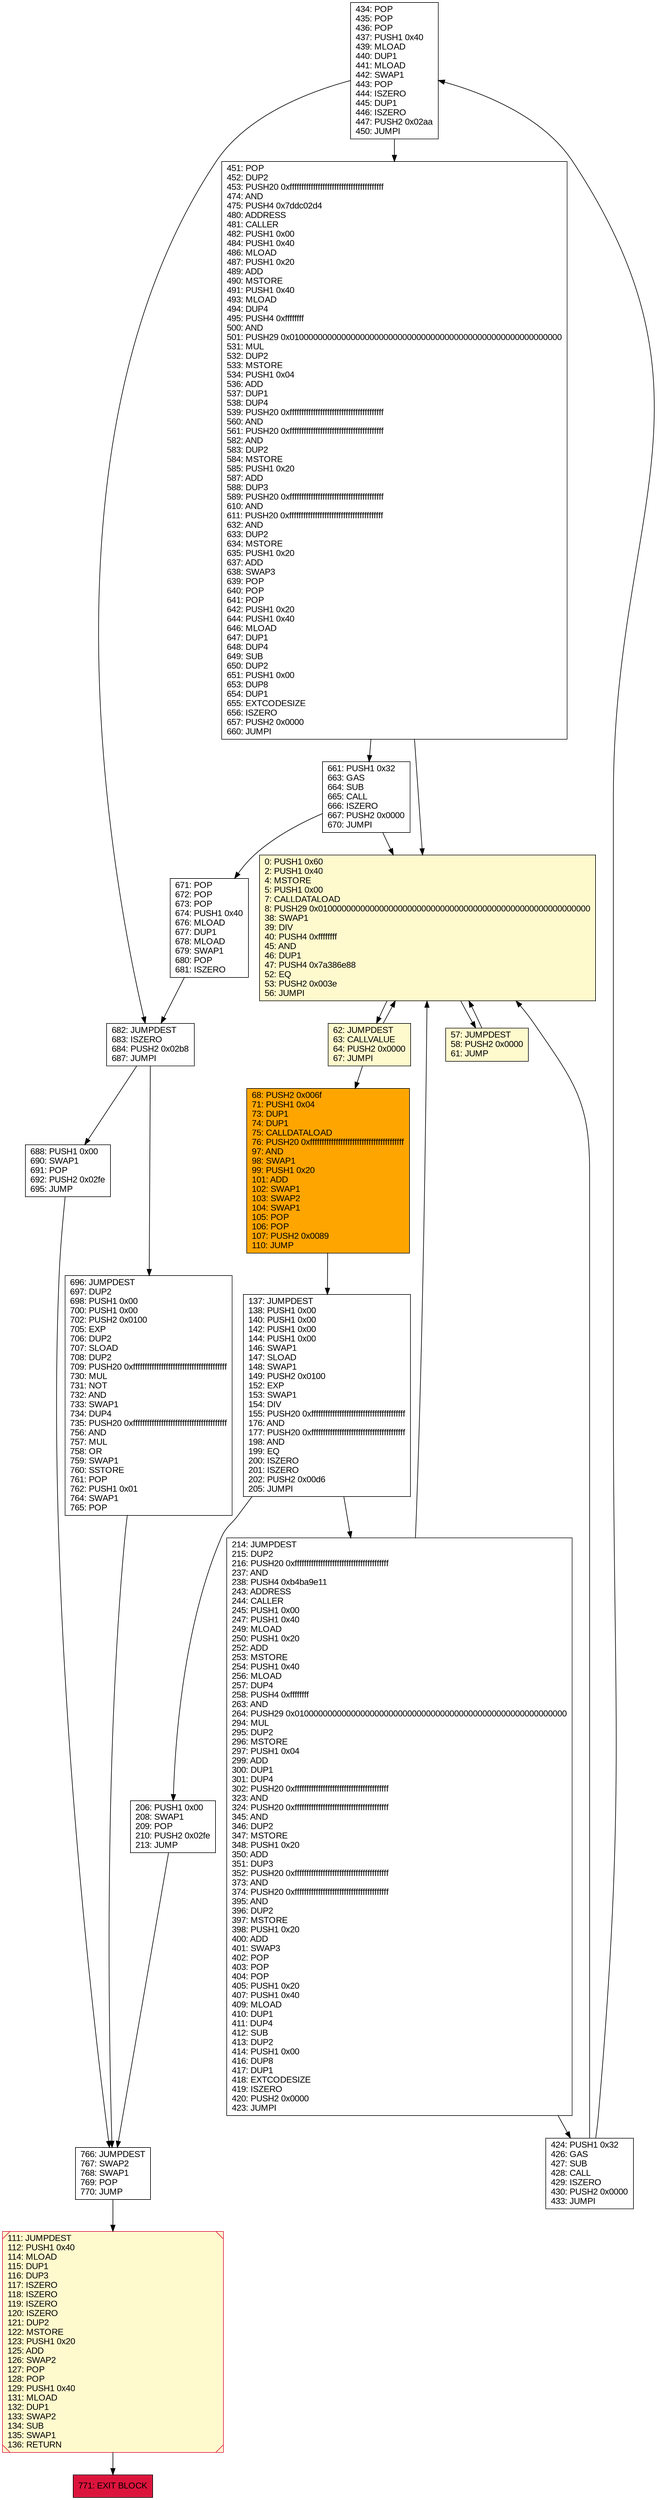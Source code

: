 digraph G {
bgcolor=transparent rankdir=UD;
node [shape=box style=filled color=black fillcolor=white fontname=arial fontcolor=black];
771 [label="771: EXIT BLOCK\l" fillcolor=crimson ];
434 [label="434: POP\l435: POP\l436: POP\l437: PUSH1 0x40\l439: MLOAD\l440: DUP1\l441: MLOAD\l442: SWAP1\l443: POP\l444: ISZERO\l445: DUP1\l446: ISZERO\l447: PUSH2 0x02aa\l450: JUMPI\l" ];
62 [label="62: JUMPDEST\l63: CALLVALUE\l64: PUSH2 0x0000\l67: JUMPI\l" fillcolor=lemonchiffon ];
424 [label="424: PUSH1 0x32\l426: GAS\l427: SUB\l428: CALL\l429: ISZERO\l430: PUSH2 0x0000\l433: JUMPI\l" ];
696 [label="696: JUMPDEST\l697: DUP2\l698: PUSH1 0x00\l700: PUSH1 0x00\l702: PUSH2 0x0100\l705: EXP\l706: DUP2\l707: SLOAD\l708: DUP2\l709: PUSH20 0xffffffffffffffffffffffffffffffffffffffff\l730: MUL\l731: NOT\l732: AND\l733: SWAP1\l734: DUP4\l735: PUSH20 0xffffffffffffffffffffffffffffffffffffffff\l756: AND\l757: MUL\l758: OR\l759: SWAP1\l760: SSTORE\l761: POP\l762: PUSH1 0x01\l764: SWAP1\l765: POP\l" ];
57 [label="57: JUMPDEST\l58: PUSH2 0x0000\l61: JUMP\l" fillcolor=lemonchiffon ];
688 [label="688: PUSH1 0x00\l690: SWAP1\l691: POP\l692: PUSH2 0x02fe\l695: JUMP\l" ];
214 [label="214: JUMPDEST\l215: DUP2\l216: PUSH20 0xffffffffffffffffffffffffffffffffffffffff\l237: AND\l238: PUSH4 0xb4ba9e11\l243: ADDRESS\l244: CALLER\l245: PUSH1 0x00\l247: PUSH1 0x40\l249: MLOAD\l250: PUSH1 0x20\l252: ADD\l253: MSTORE\l254: PUSH1 0x40\l256: MLOAD\l257: DUP4\l258: PUSH4 0xffffffff\l263: AND\l264: PUSH29 0x0100000000000000000000000000000000000000000000000000000000\l294: MUL\l295: DUP2\l296: MSTORE\l297: PUSH1 0x04\l299: ADD\l300: DUP1\l301: DUP4\l302: PUSH20 0xffffffffffffffffffffffffffffffffffffffff\l323: AND\l324: PUSH20 0xffffffffffffffffffffffffffffffffffffffff\l345: AND\l346: DUP2\l347: MSTORE\l348: PUSH1 0x20\l350: ADD\l351: DUP3\l352: PUSH20 0xffffffffffffffffffffffffffffffffffffffff\l373: AND\l374: PUSH20 0xffffffffffffffffffffffffffffffffffffffff\l395: AND\l396: DUP2\l397: MSTORE\l398: PUSH1 0x20\l400: ADD\l401: SWAP3\l402: POP\l403: POP\l404: POP\l405: PUSH1 0x20\l407: PUSH1 0x40\l409: MLOAD\l410: DUP1\l411: DUP4\l412: SUB\l413: DUP2\l414: PUSH1 0x00\l416: DUP8\l417: DUP1\l418: EXTCODESIZE\l419: ISZERO\l420: PUSH2 0x0000\l423: JUMPI\l" ];
0 [label="0: PUSH1 0x60\l2: PUSH1 0x40\l4: MSTORE\l5: PUSH1 0x00\l7: CALLDATALOAD\l8: PUSH29 0x0100000000000000000000000000000000000000000000000000000000\l38: SWAP1\l39: DIV\l40: PUSH4 0xffffffff\l45: AND\l46: DUP1\l47: PUSH4 0x7a386e88\l52: EQ\l53: PUSH2 0x003e\l56: JUMPI\l" fillcolor=lemonchiffon ];
111 [label="111: JUMPDEST\l112: PUSH1 0x40\l114: MLOAD\l115: DUP1\l116: DUP3\l117: ISZERO\l118: ISZERO\l119: ISZERO\l120: ISZERO\l121: DUP2\l122: MSTORE\l123: PUSH1 0x20\l125: ADD\l126: SWAP2\l127: POP\l128: POP\l129: PUSH1 0x40\l131: MLOAD\l132: DUP1\l133: SWAP2\l134: SUB\l135: SWAP1\l136: RETURN\l" fillcolor=lemonchiffon shape=Msquare color=crimson ];
661 [label="661: PUSH1 0x32\l663: GAS\l664: SUB\l665: CALL\l666: ISZERO\l667: PUSH2 0x0000\l670: JUMPI\l" ];
206 [label="206: PUSH1 0x00\l208: SWAP1\l209: POP\l210: PUSH2 0x02fe\l213: JUMP\l" ];
682 [label="682: JUMPDEST\l683: ISZERO\l684: PUSH2 0x02b8\l687: JUMPI\l" ];
766 [label="766: JUMPDEST\l767: SWAP2\l768: SWAP1\l769: POP\l770: JUMP\l" ];
68 [label="68: PUSH2 0x006f\l71: PUSH1 0x04\l73: DUP1\l74: DUP1\l75: CALLDATALOAD\l76: PUSH20 0xffffffffffffffffffffffffffffffffffffffff\l97: AND\l98: SWAP1\l99: PUSH1 0x20\l101: ADD\l102: SWAP1\l103: SWAP2\l104: SWAP1\l105: POP\l106: POP\l107: PUSH2 0x0089\l110: JUMP\l" fillcolor=orange ];
671 [label="671: POP\l672: POP\l673: POP\l674: PUSH1 0x40\l676: MLOAD\l677: DUP1\l678: MLOAD\l679: SWAP1\l680: POP\l681: ISZERO\l" ];
137 [label="137: JUMPDEST\l138: PUSH1 0x00\l140: PUSH1 0x00\l142: PUSH1 0x00\l144: PUSH1 0x00\l146: SWAP1\l147: SLOAD\l148: SWAP1\l149: PUSH2 0x0100\l152: EXP\l153: SWAP1\l154: DIV\l155: PUSH20 0xffffffffffffffffffffffffffffffffffffffff\l176: AND\l177: PUSH20 0xffffffffffffffffffffffffffffffffffffffff\l198: AND\l199: EQ\l200: ISZERO\l201: ISZERO\l202: PUSH2 0x00d6\l205: JUMPI\l" ];
451 [label="451: POP\l452: DUP2\l453: PUSH20 0xffffffffffffffffffffffffffffffffffffffff\l474: AND\l475: PUSH4 0x7ddc02d4\l480: ADDRESS\l481: CALLER\l482: PUSH1 0x00\l484: PUSH1 0x40\l486: MLOAD\l487: PUSH1 0x20\l489: ADD\l490: MSTORE\l491: PUSH1 0x40\l493: MLOAD\l494: DUP4\l495: PUSH4 0xffffffff\l500: AND\l501: PUSH29 0x0100000000000000000000000000000000000000000000000000000000\l531: MUL\l532: DUP2\l533: MSTORE\l534: PUSH1 0x04\l536: ADD\l537: DUP1\l538: DUP4\l539: PUSH20 0xffffffffffffffffffffffffffffffffffffffff\l560: AND\l561: PUSH20 0xffffffffffffffffffffffffffffffffffffffff\l582: AND\l583: DUP2\l584: MSTORE\l585: PUSH1 0x20\l587: ADD\l588: DUP3\l589: PUSH20 0xffffffffffffffffffffffffffffffffffffffff\l610: AND\l611: PUSH20 0xffffffffffffffffffffffffffffffffffffffff\l632: AND\l633: DUP2\l634: MSTORE\l635: PUSH1 0x20\l637: ADD\l638: SWAP3\l639: POP\l640: POP\l641: POP\l642: PUSH1 0x20\l644: PUSH1 0x40\l646: MLOAD\l647: DUP1\l648: DUP4\l649: SUB\l650: DUP2\l651: PUSH1 0x00\l653: DUP8\l654: DUP1\l655: EXTCODESIZE\l656: ISZERO\l657: PUSH2 0x0000\l660: JUMPI\l" ];
68 -> 137;
214 -> 424;
766 -> 111;
451 -> 661;
424 -> 434;
111 -> 771;
688 -> 766;
137 -> 214;
682 -> 696;
424 -> 0;
0 -> 57;
57 -> 0;
214 -> 0;
671 -> 682;
661 -> 0;
137 -> 206;
206 -> 766;
451 -> 0;
661 -> 671;
696 -> 766;
682 -> 688;
0 -> 62;
62 -> 0;
434 -> 451;
434 -> 682;
62 -> 68;
}